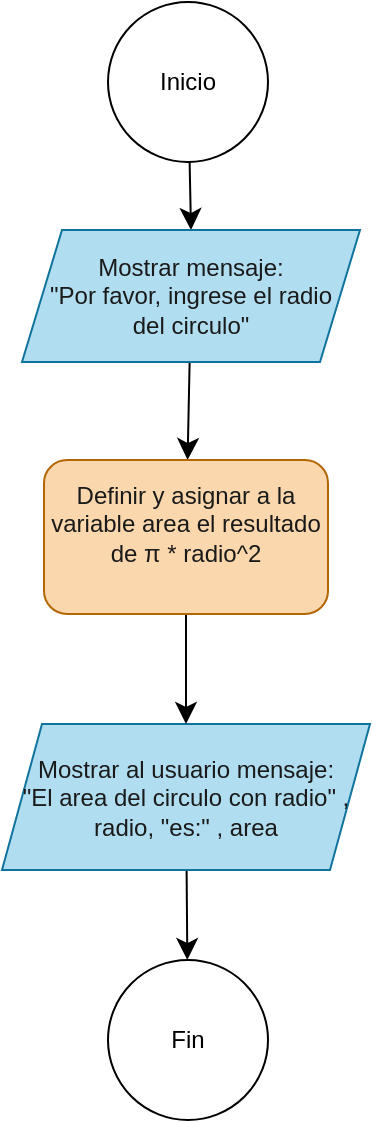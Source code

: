<mxfile version="26.1.2">
  <diagram name="Página-1" id="-o1pUgEt7t3q77mt_SdC">
    <mxGraphModel dx="1050" dy="1019" grid="0" gridSize="10" guides="1" tooltips="1" connect="1" arrows="1" fold="1" page="0" pageScale="1" pageWidth="827" pageHeight="1169" math="0" shadow="0">
      <root>
        <mxCell id="0" />
        <mxCell id="1" parent="0" />
        <mxCell id="3Ll-SA4WihtH-wc0z6Ek-1" value="Fin" style="ellipse;whiteSpace=wrap;html=1;aspect=fixed;" vertex="1" parent="1">
          <mxGeometry x="142" y="360" width="80" height="80" as="geometry" />
        </mxCell>
        <mxCell id="3Ll-SA4WihtH-wc0z6Ek-6" value="" style="edgeStyle=none;curved=1;rounded=0;orthogonalLoop=1;jettySize=auto;html=1;fontSize=12;startSize=8;endSize=8;entryX=0.5;entryY=0;entryDx=0;entryDy=0;" edge="1" parent="1" source="3Ll-SA4WihtH-wc0z6Ek-2" target="3Ll-SA4WihtH-wc0z6Ek-4">
          <mxGeometry relative="1" as="geometry" />
        </mxCell>
        <mxCell id="3Ll-SA4WihtH-wc0z6Ek-2" value="Inicio" style="ellipse;whiteSpace=wrap;html=1;aspect=fixed;" vertex="1" parent="1">
          <mxGeometry x="142" y="-119" width="80" height="80" as="geometry" />
        </mxCell>
        <mxCell id="3Ll-SA4WihtH-wc0z6Ek-8" value="" style="edgeStyle=none;curved=1;rounded=0;orthogonalLoop=1;jettySize=auto;html=1;fontSize=12;startSize=8;endSize=8;" edge="1" parent="1" source="3Ll-SA4WihtH-wc0z6Ek-3" target="3Ll-SA4WihtH-wc0z6Ek-1">
          <mxGeometry relative="1" as="geometry" />
        </mxCell>
        <mxCell id="3Ll-SA4WihtH-wc0z6Ek-3" value="&lt;br&gt;&lt;span style=&quot;color: rgb(26, 26, 26);&quot;&gt;Mostrar al usuario mensaje: &lt;br&gt;&quot;El area del circulo con radio&quot; , radio, &quot;es:&quot; , area&lt;/span&gt;&lt;div&gt;&lt;br/&gt;&lt;/div&gt;" style="shape=parallelogram;perimeter=parallelogramPerimeter;whiteSpace=wrap;html=1;fixedSize=1;fillColor=#b1ddf0;strokeColor=#10739e;" vertex="1" parent="1">
          <mxGeometry x="89" y="242" width="184" height="73" as="geometry" />
        </mxCell>
        <mxCell id="3Ll-SA4WihtH-wc0z6Ek-7" value="" style="edgeStyle=none;curved=1;rounded=0;orthogonalLoop=1;jettySize=auto;html=1;fontSize=12;startSize=8;endSize=8;" edge="1" parent="1" source="3Ll-SA4WihtH-wc0z6Ek-4" target="3Ll-SA4WihtH-wc0z6Ek-5">
          <mxGeometry relative="1" as="geometry" />
        </mxCell>
        <mxCell id="3Ll-SA4WihtH-wc0z6Ek-4" value="&lt;br&gt;&lt;span style=&quot;color: rgb(26, 26, 26);&quot;&gt;Mostrar mensaje: &lt;br&gt;&quot;Por favor, ingrese el radio &lt;br&gt;del circulo&quot;&lt;/span&gt;&lt;div&gt;&lt;br&gt;&lt;/div&gt;" style="shape=parallelogram;perimeter=parallelogramPerimeter;whiteSpace=wrap;html=1;fixedSize=1;fillColor=#b1ddf0;strokeColor=#10739e;" vertex="1" parent="1">
          <mxGeometry x="99" y="-5" width="169" height="66" as="geometry" />
        </mxCell>
        <mxCell id="3Ll-SA4WihtH-wc0z6Ek-10" value="" style="edgeStyle=none;curved=1;rounded=0;orthogonalLoop=1;jettySize=auto;html=1;fontSize=12;startSize=8;endSize=8;" edge="1" parent="1" source="3Ll-SA4WihtH-wc0z6Ek-5" target="3Ll-SA4WihtH-wc0z6Ek-3">
          <mxGeometry relative="1" as="geometry" />
        </mxCell>
        <mxCell id="3Ll-SA4WihtH-wc0z6Ek-5" value="&#xa;&lt;span style=&quot;color: rgb(26, 26, 26);&quot;&gt;Definir y asignar a la variable area el resultado de π * radio^2&lt;/span&gt;&#xa;&#xa;" style="rounded=1;whiteSpace=wrap;html=1;fillColor=#fad7ac;strokeColor=#b46504;" vertex="1" parent="1">
          <mxGeometry x="110" y="110" width="142" height="77" as="geometry" />
        </mxCell>
      </root>
    </mxGraphModel>
  </diagram>
</mxfile>
